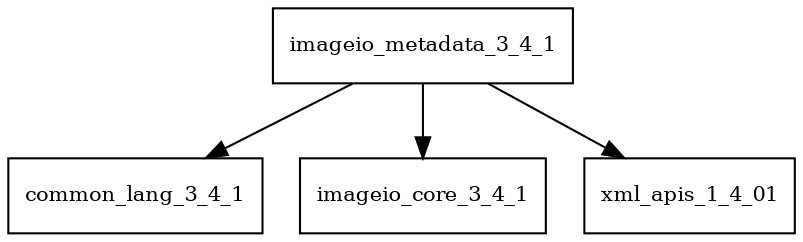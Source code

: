 digraph imageio_metadata_3_4_1_dependencies {
  node [shape = box, fontsize=10.0];
  imageio_metadata_3_4_1 -> common_lang_3_4_1;
  imageio_metadata_3_4_1 -> imageio_core_3_4_1;
  imageio_metadata_3_4_1 -> xml_apis_1_4_01;
}
